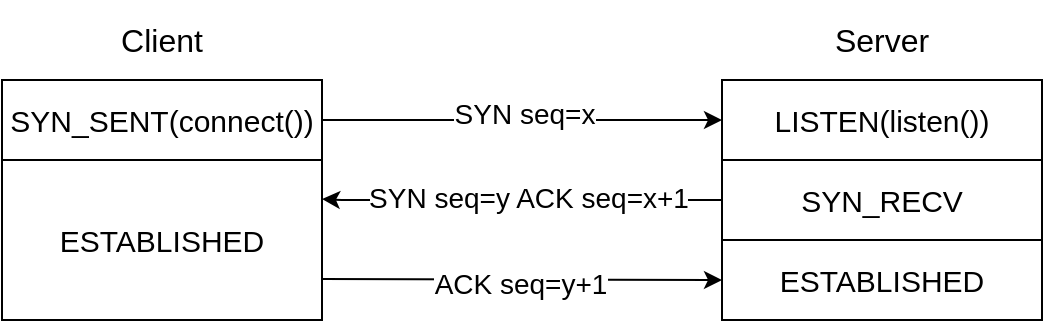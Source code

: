 <mxfile version="10.7.7" type="device"><diagram id="kwzyU7btweLYU3dKSI_z" name="Page-1"><mxGraphModel dx="894" dy="596" grid="1" gridSize="10" guides="1" tooltips="1" connect="1" arrows="1" fold="1" page="1" pageScale="1" pageWidth="827" pageHeight="1169" math="0" shadow="0"><root><mxCell id="0"/><mxCell id="1" parent="0"/><mxCell id="wOkPvB3wjsLjgF6GhPqz-1" value="&lt;font style=&quot;font-size: 16px&quot;&gt;Client&lt;/font&gt;" style="text;html=1;strokeColor=none;fillColor=none;align=center;verticalAlign=middle;whiteSpace=wrap;rounded=0;" parent="1" vertex="1"><mxGeometry x="160" y="40" width="80" height="40" as="geometry"/></mxCell><mxCell id="wOkPvB3wjsLjgF6GhPqz-2" value="&lt;font style=&quot;font-size: 16px&quot;&gt;Server&lt;/font&gt;" style="text;html=1;strokeColor=none;fillColor=none;align=center;verticalAlign=middle;whiteSpace=wrap;rounded=0;" parent="1" vertex="1"><mxGeometry x="520" y="40" width="80" height="40" as="geometry"/></mxCell><mxCell id="wOkPvB3wjsLjgF6GhPqz-5" style="edgeStyle=orthogonalEdgeStyle;rounded=0;orthogonalLoop=1;jettySize=auto;html=1;entryX=0;entryY=0.5;entryDx=0;entryDy=0;" parent="1" source="wOkPvB3wjsLjgF6GhPqz-3" target="wOkPvB3wjsLjgF6GhPqz-4" edge="1"><mxGeometry relative="1" as="geometry"/></mxCell><mxCell id="wOkPvB3wjsLjgF6GhPqz-6" value="&lt;font style=&quot;font-size: 14px&quot;&gt;SYN seq=x&lt;/font&gt;" style="text;html=1;resizable=0;points=[];align=center;verticalAlign=middle;labelBackgroundColor=#ffffff;" parent="wOkPvB3wjsLjgF6GhPqz-5" vertex="1" connectable="0"><mxGeometry x="0.151" y="3" relative="1" as="geometry"><mxPoint x="-14" as="offset"/></mxGeometry></mxCell><mxCell id="wOkPvB3wjsLjgF6GhPqz-3" value="&lt;font style=&quot;font-size: 15px&quot;&gt;SYN_SENT(connect())&lt;/font&gt;" style="rounded=0;whiteSpace=wrap;html=1;" parent="1" vertex="1"><mxGeometry x="120" y="80" width="160" height="40" as="geometry"/></mxCell><mxCell id="wOkPvB3wjsLjgF6GhPqz-4" value="&lt;font style=&quot;font-size: 15px&quot;&gt;LISTEN(listen())&lt;/font&gt;" style="rounded=0;whiteSpace=wrap;html=1;" parent="1" vertex="1"><mxGeometry x="480" y="80" width="160" height="40" as="geometry"/></mxCell><mxCell id="wOkPvB3wjsLjgF6GhPqz-7" value="&lt;font style=&quot;font-size: 15px&quot;&gt;ESTABLISHED&lt;/font&gt;" style="rounded=0;whiteSpace=wrap;html=1;" parent="1" vertex="1"><mxGeometry x="120" y="120" width="160" height="80" as="geometry"/></mxCell><mxCell id="wOkPvB3wjsLjgF6GhPqz-8" value="&lt;font style=&quot;font-size: 15px&quot;&gt;SYN_RECV&lt;/font&gt;" style="rounded=0;whiteSpace=wrap;html=1;" parent="1" vertex="1"><mxGeometry x="480" y="120" width="160" height="40" as="geometry"/></mxCell><mxCell id="wOkPvB3wjsLjgF6GhPqz-10" value="&lt;font style=&quot;font-size: 15px&quot;&gt;ESTABLISHED&lt;/font&gt;" style="rounded=0;whiteSpace=wrap;html=1;" parent="1" vertex="1"><mxGeometry x="480" y="160" width="160" height="40" as="geometry"/></mxCell><mxCell id="wOkPvB3wjsLjgF6GhPqz-15" style="edgeStyle=orthogonalEdgeStyle;rounded=0;orthogonalLoop=1;jettySize=auto;html=1;exitX=0;exitY=0.5;exitDx=0;exitDy=0;" parent="1" source="wOkPvB3wjsLjgF6GhPqz-8" edge="1"><mxGeometry relative="1" as="geometry"><mxPoint x="450" y="139.5" as="sourcePoint"/><mxPoint x="280" y="139.5" as="targetPoint"/><Array as="points"><mxPoint x="290" y="140"/></Array></mxGeometry></mxCell><mxCell id="wOkPvB3wjsLjgF6GhPqz-21" value="&lt;font style=&quot;font-size: 14px&quot;&gt;SYN seq=y ACK seq=x+1&lt;/font&gt;" style="text;html=1;resizable=0;points=[];align=center;verticalAlign=middle;labelBackgroundColor=#ffffff;" parent="wOkPvB3wjsLjgF6GhPqz-15" vertex="1" connectable="0"><mxGeometry x="0.882" y="-101" relative="1" as="geometry"><mxPoint x="91" y="100" as="offset"/></mxGeometry></mxCell><mxCell id="wOkPvB3wjsLjgF6GhPqz-22" value="" style="endArrow=classic;html=1;entryX=0;entryY=0.5;entryDx=0;entryDy=0;" parent="1" target="wOkPvB3wjsLjgF6GhPqz-10" edge="1"><mxGeometry width="50" height="50" relative="1" as="geometry"><mxPoint x="280" y="179.5" as="sourcePoint"/><mxPoint x="420" y="179.5" as="targetPoint"/></mxGeometry></mxCell><mxCell id="wOkPvB3wjsLjgF6GhPqz-23" value="&lt;font style=&quot;font-size: 14px&quot;&gt;ACK seq=y+1&lt;/font&gt;" style="text;html=1;resizable=0;points=[];align=center;verticalAlign=middle;labelBackgroundColor=#ffffff;" parent="wOkPvB3wjsLjgF6GhPqz-22" vertex="1" connectable="0"><mxGeometry x="0.243" y="-2" relative="1" as="geometry"><mxPoint x="-26" as="offset"/></mxGeometry></mxCell></root></mxGraphModel></diagram></mxfile>